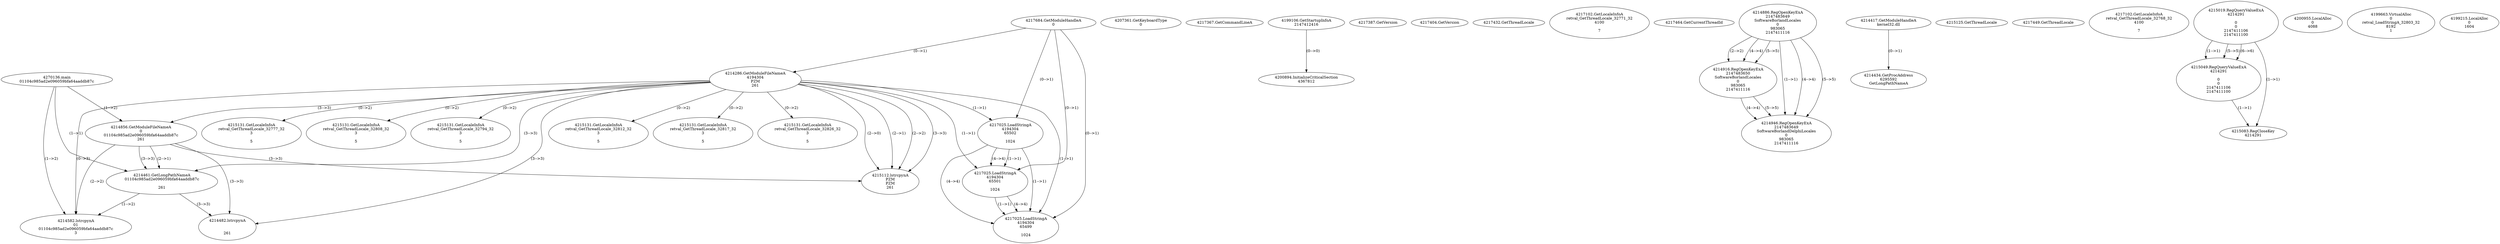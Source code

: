 // Global SCDG with merge call
digraph {
	0 [label="4270136.main
01104c985ad2e096059bfa64aaddb87c"]
	1 [label="4217684.GetModuleHandleA
0"]
	2 [label="4207361.GetKeyboardType
0"]
	3 [label="4217367.GetCommandLineA
"]
	4 [label="4199106.GetStartupInfoA
2147412416"]
	5 [label="4217387.GetVersion
"]
	6 [label="4217404.GetVersion
"]
	7 [label="4217432.GetThreadLocale
"]
	8 [label="4217102.GetLocaleInfoA
retval_GetThreadLocale_32771_32
4100

7"]
	9 [label="4217464.GetCurrentThreadId
"]
	10 [label="4214286.GetModuleFileNameA
4194304
PZM
261"]
	1 -> 10 [label="(0-->1)"]
	11 [label="4214856.GetModuleFileNameA
0
01104c985ad2e096059bfa64aaddb87c
261"]
	0 -> 11 [label="(1-->2)"]
	10 -> 11 [label="(3-->3)"]
	12 [label="4214886.RegOpenKeyExA
2147483649
Software\Borland\Locales
0
983065
2147411116"]
	13 [label="4214916.RegOpenKeyExA
2147483650
Software\Borland\Locales
0
983065
2147411116"]
	12 -> 13 [label="(2-->2)"]
	12 -> 13 [label="(4-->4)"]
	12 -> 13 [label="(5-->5)"]
	14 [label="4214417.GetModuleHandleA
kernel32.dll"]
	15 [label="4214434.GetProcAddress
6295592
GetLongPathNameA"]
	14 -> 15 [label="(0-->1)"]
	16 [label="4214461.GetLongPathNameA
01104c985ad2e096059bfa64aaddb87c

261"]
	0 -> 16 [label="(1-->1)"]
	11 -> 16 [label="(2-->1)"]
	10 -> 16 [label="(3-->3)"]
	11 -> 16 [label="(3-->3)"]
	17 [label="4214582.lstrcpynA
01
01104c985ad2e096059bfa64aaddb87c
3"]
	0 -> 17 [label="(1-->2)"]
	11 -> 17 [label="(2-->2)"]
	16 -> 17 [label="(1-->2)"]
	10 -> 17 [label="(0-->3)"]
	18 [label="4214946.RegOpenKeyExA
2147483649
Software\Borland\Delphi\Locales
0
983065
2147411116"]
	12 -> 18 [label="(1-->1)"]
	12 -> 18 [label="(4-->4)"]
	13 -> 18 [label="(4-->4)"]
	12 -> 18 [label="(5-->5)"]
	13 -> 18 [label="(5-->5)"]
	19 [label="4215112.lstrcpynA
PZM
PZM
261"]
	10 -> 19 [label="(2-->1)"]
	10 -> 19 [label="(2-->2)"]
	10 -> 19 [label="(3-->3)"]
	11 -> 19 [label="(3-->3)"]
	10 -> 19 [label="(2-->0)"]
	20 [label="4215125.GetThreadLocale
"]
	21 [label="4215131.GetLocaleInfoA
retval_GetThreadLocale_32777_32
3

5"]
	10 -> 21 [label="(0-->2)"]
	22 [label="4217025.LoadStringA
4194304
65502

1024"]
	1 -> 22 [label="(0-->1)"]
	10 -> 22 [label="(1-->1)"]
	23 [label="4217025.LoadStringA
4194304
65501

1024"]
	1 -> 23 [label="(0-->1)"]
	10 -> 23 [label="(1-->1)"]
	22 -> 23 [label="(1-->1)"]
	22 -> 23 [label="(4-->4)"]
	24 [label="4217449.GetThreadLocale
"]
	25 [label="4217102.GetLocaleInfoA
retval_GetThreadLocale_32768_32
4100

7"]
	26 [label="4214482.lstrcpynA


261"]
	10 -> 26 [label="(3-->3)"]
	11 -> 26 [label="(3-->3)"]
	16 -> 26 [label="(3-->3)"]
	27 [label="4215019.RegQueryValueExA
4214291

0
0
2147411106
2147411100"]
	28 [label="4215049.RegQueryValueExA
4214291

0
0
2147411106
2147411100"]
	27 -> 28 [label="(1-->1)"]
	27 -> 28 [label="(5-->5)"]
	27 -> 28 [label="(6-->6)"]
	29 [label="4215083.RegCloseKey
4214291"]
	27 -> 29 [label="(1-->1)"]
	28 -> 29 [label="(1-->1)"]
	30 [label="4215131.GetLocaleInfoA
retval_GetThreadLocale_32808_32
3

5"]
	10 -> 30 [label="(0-->2)"]
	31 [label="4215131.GetLocaleInfoA
retval_GetThreadLocale_32794_32
3

5"]
	10 -> 31 [label="(0-->2)"]
	32 [label="4200894.InitializeCriticalSection
4367812"]
	4 -> 32 [label="(0-->0)"]
	33 [label="4200955.LocalAlloc
0
4088"]
	34 [label="4199663.VirtualAlloc
0
retval_LoadStringA_32803_32
8192
1"]
	35 [label="4199215.LocalAlloc
0
1604"]
	36 [label="4215131.GetLocaleInfoA
retval_GetThreadLocale_32812_32
3

5"]
	10 -> 36 [label="(0-->2)"]
	37 [label="4217025.LoadStringA
4194304
65499

1024"]
	1 -> 37 [label="(0-->1)"]
	10 -> 37 [label="(1-->1)"]
	22 -> 37 [label="(1-->1)"]
	23 -> 37 [label="(1-->1)"]
	22 -> 37 [label="(4-->4)"]
	23 -> 37 [label="(4-->4)"]
	38 [label="4215131.GetLocaleInfoA
retval_GetThreadLocale_32817_32
3

5"]
	10 -> 38 [label="(0-->2)"]
	39 [label="4215131.GetLocaleInfoA
retval_GetThreadLocale_32826_32
3

5"]
	10 -> 39 [label="(0-->2)"]
}
